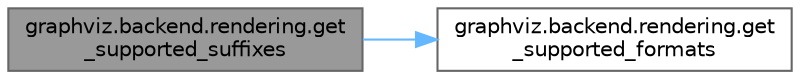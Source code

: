 digraph "graphviz.backend.rendering.get_supported_suffixes"
{
 // LATEX_PDF_SIZE
  bgcolor="transparent";
  edge [fontname=Helvetica,fontsize=10,labelfontname=Helvetica,labelfontsize=10];
  node [fontname=Helvetica,fontsize=10,shape=box,height=0.2,width=0.4];
  rankdir="LR";
  Node1 [id="Node000001",label="graphviz.backend.rendering.get\l_supported_suffixes",height=0.2,width=0.4,color="gray40", fillcolor="grey60", style="filled", fontcolor="black",tooltip=" "];
  Node1 -> Node2 [id="edge1_Node000001_Node000002",color="steelblue1",style="solid",tooltip=" "];
  Node2 [id="Node000002",label="graphviz.backend.rendering.get\l_supported_formats",height=0.2,width=0.4,color="grey40", fillcolor="white", style="filled",URL="$namespacegraphviz_1_1backend_1_1rendering.html#a3d0c69cdd06da0080c6b0f0f72d9973c",tooltip=" "];
}
